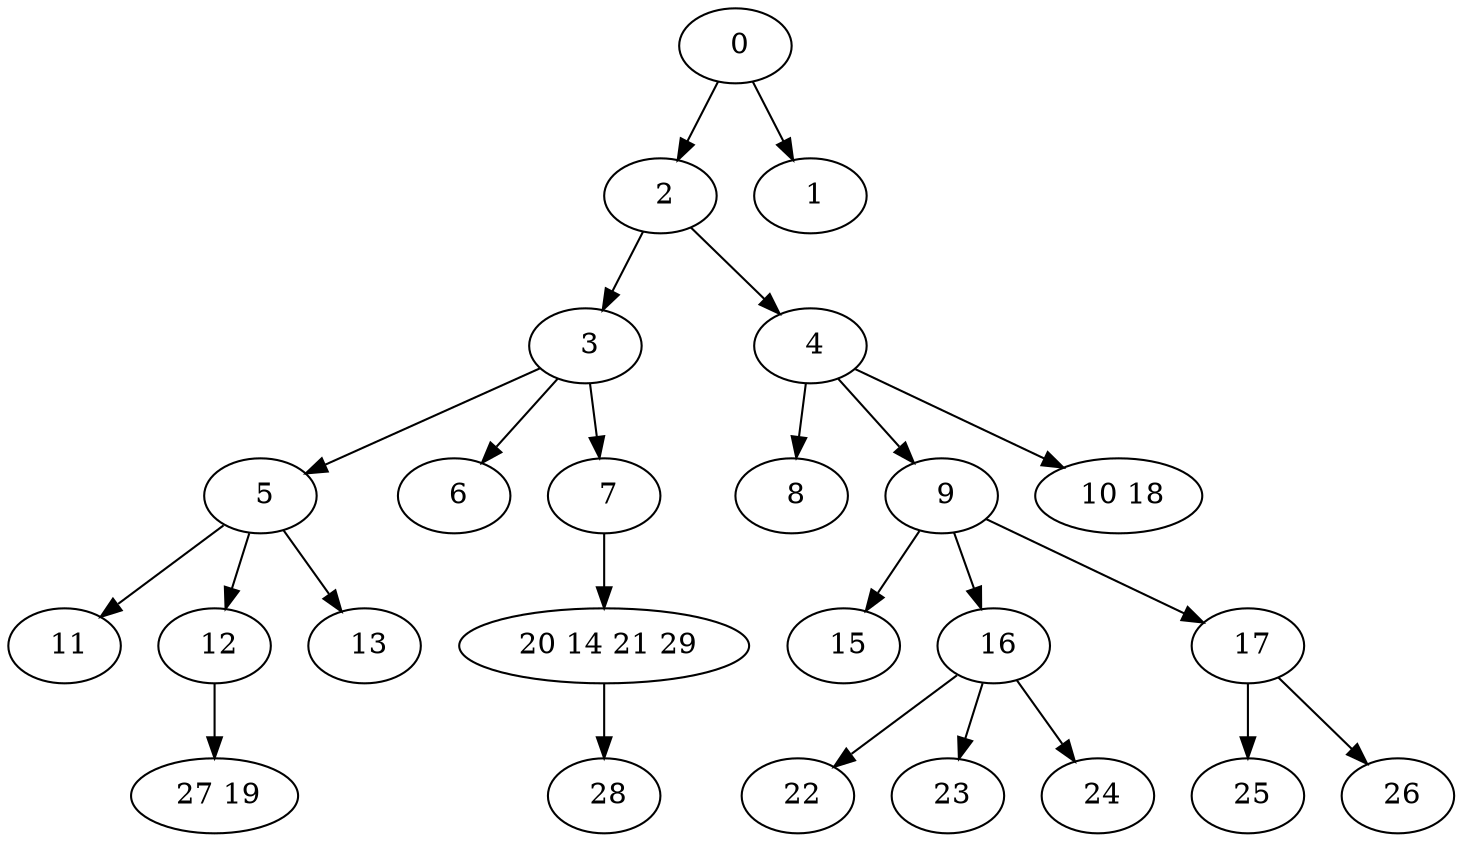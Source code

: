 digraph mytree {
" 0" -> " 2";
" 0" -> " 1";
" 2" -> " 3";
" 2" -> " 4";
" 3" -> " 5";
" 3" -> " 6";
" 3" -> " 7";
" 4" -> " 8";
" 4" -> " 9";
" 4" -> " 10 18";
" 5" -> " 11";
" 5" -> " 12";
" 5" -> " 13";
" 6";
" 7" -> " 20 14 21 29";
" 8";
" 9" -> " 15";
" 9" -> " 16";
" 9" -> " 17";
" 10 18";
" 11";
" 12" -> " 27 19";
" 13";
" 20 14 21 29" -> " 28";
" 15";
" 16" -> " 22";
" 16" -> " 23";
" 16" -> " 24";
" 17" -> " 25";
" 17" -> " 26";
" 27 19";
" 22";
" 23";
" 24";
" 25";
" 26";
" 28";
" 1";
}
